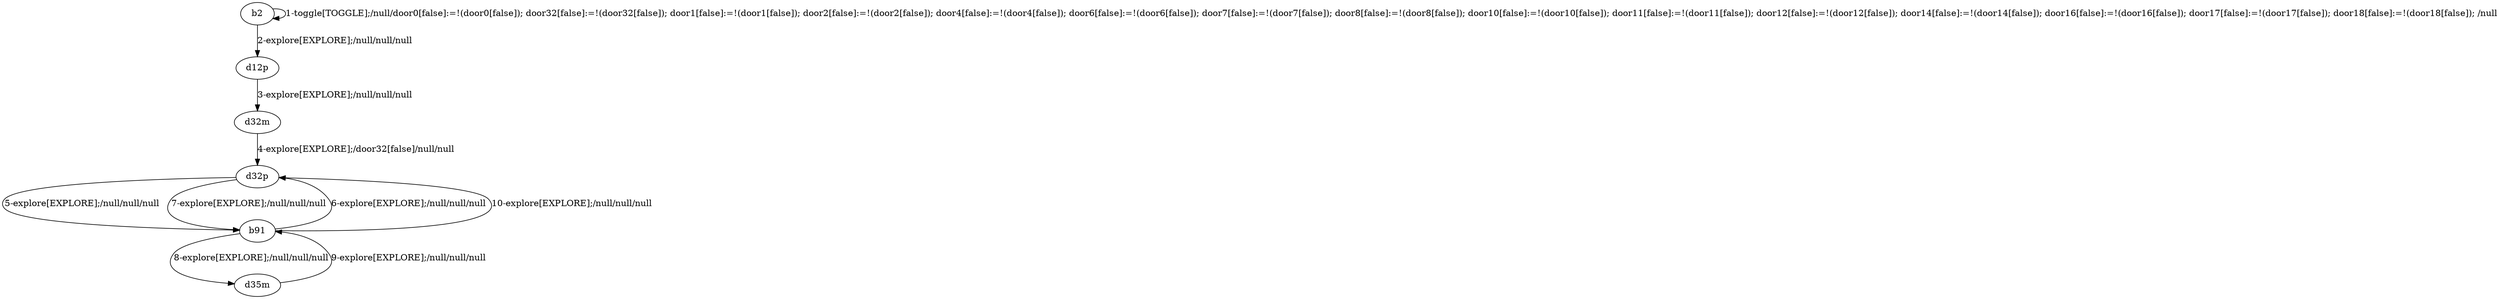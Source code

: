 # Total number of goals covered by this test: 1
# d35m --> b91

digraph g {
"b2" -> "b2" [label = "1-toggle[TOGGLE];/null/door0[false]:=!(door0[false]); door32[false]:=!(door32[false]); door1[false]:=!(door1[false]); door2[false]:=!(door2[false]); door4[false]:=!(door4[false]); door6[false]:=!(door6[false]); door7[false]:=!(door7[false]); door8[false]:=!(door8[false]); door10[false]:=!(door10[false]); door11[false]:=!(door11[false]); door12[false]:=!(door12[false]); door14[false]:=!(door14[false]); door16[false]:=!(door16[false]); door17[false]:=!(door17[false]); door18[false]:=!(door18[false]); /null"];
"b2" -> "d12p" [label = "2-explore[EXPLORE];/null/null/null"];
"d12p" -> "d32m" [label = "3-explore[EXPLORE];/null/null/null"];
"d32m" -> "d32p" [label = "4-explore[EXPLORE];/door32[false]/null/null"];
"d32p" -> "b91" [label = "5-explore[EXPLORE];/null/null/null"];
"b91" -> "d32p" [label = "6-explore[EXPLORE];/null/null/null"];
"d32p" -> "b91" [label = "7-explore[EXPLORE];/null/null/null"];
"b91" -> "d35m" [label = "8-explore[EXPLORE];/null/null/null"];
"d35m" -> "b91" [label = "9-explore[EXPLORE];/null/null/null"];
"b91" -> "d32p" [label = "10-explore[EXPLORE];/null/null/null"];
}